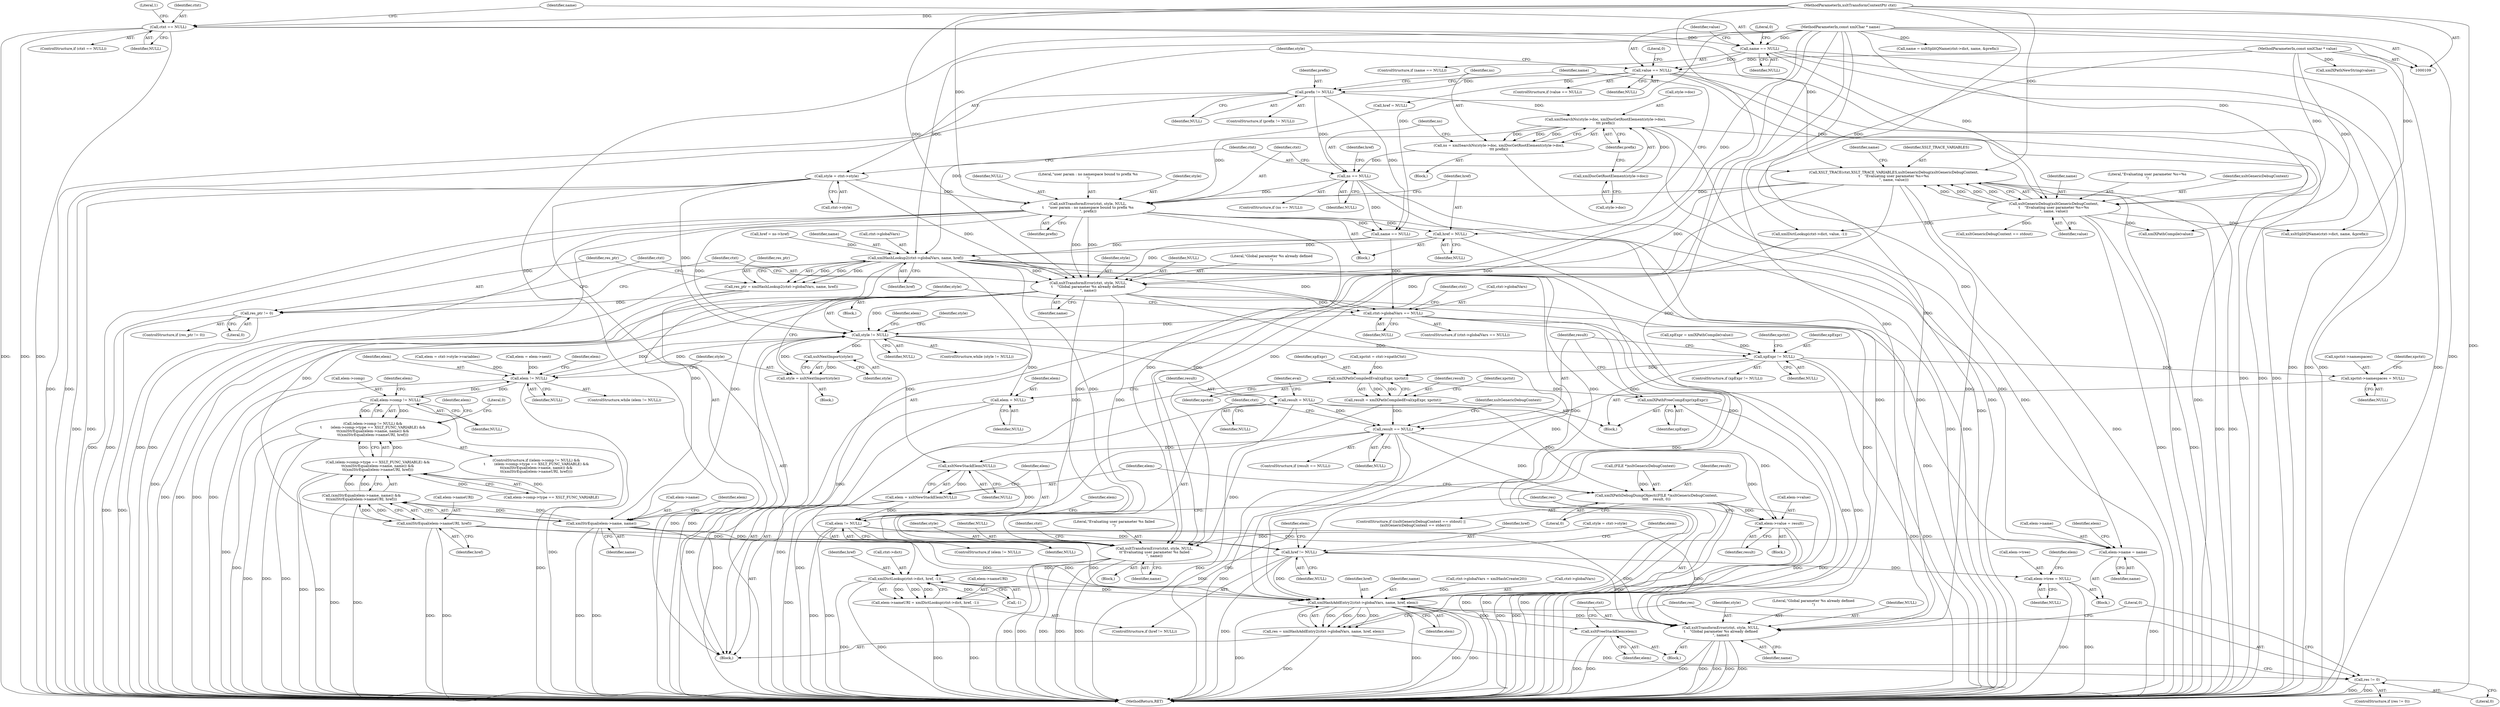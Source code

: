 digraph "1_Chrome_96dbafe288dbe2f0cc45fa3c39daf6d0c37acbab_45@pointer" {
"1000195" [label="(Call,href = NULL)"];
"1000189" [label="(Call,xsltTransformError(ctxt, style, NULL,\n\t    \"user param : no namespace bound to prefix %s\n\", prefix))"];
"1000147" [label="(Call,XSLT_TRACE(ctxt,XSLT_TRACE_VARIABLES,xsltGenericDebug(xsltGenericDebugContext,\n\t    \"Evaluating user parameter %s=%s\n\", name, value)))"];
"1000124" [label="(Call,ctxt == NULL)"];
"1000110" [label="(MethodParameterIn,xsltTransformContextPtr ctxt)"];
"1000150" [label="(Call,xsltGenericDebug(xsltGenericDebugContext,\n\t    \"Evaluating user parameter %s=%s\n\", name, value))"];
"1000131" [label="(Call,name == NULL)"];
"1000111" [label="(MethodParameterIn,const xmlChar * name)"];
"1000137" [label="(Call,value == NULL)"];
"1000112" [label="(MethodParameterIn,const xmlChar * value)"];
"1000142" [label="(Call,style = ctxt->style)"];
"1000185" [label="(Call,ns == NULL)"];
"1000173" [label="(Call,ns = xmlSearchNs(style->doc, xmlDocGetRootElement(style->doc),\n\t\t\t prefix))"];
"1000175" [label="(Call,xmlSearchNs(style->doc, xmlDocGetRootElement(style->doc),\n\t\t\t prefix))"];
"1000179" [label="(Call,xmlDocGetRootElement(style->doc))"];
"1000168" [label="(Call,prefix != NULL)"];
"1000214" [label="(Call,xmlHashLookup2(ctxt->globalVars, name, href))"];
"1000212" [label="(Call,res_ptr = xmlHashLookup2(ctxt->globalVars, name, href))"];
"1000221" [label="(Call,res_ptr != 0)"];
"1000225" [label="(Call,xsltTransformError(ctxt, style, NULL,\n\t    \"Global parameter %s already defined\n\", name))"];
"1000232" [label="(Call,ctxt->globalVars == NULL)"];
"1000244" [label="(Call,style != NULL)"];
"1000256" [label="(Call,elem != NULL)"];
"1000262" [label="(Call,elem->comp != NULL)"];
"1000261" [label="(Call,(elem->comp != NULL) &&\n\t        (elem->comp->type == XSLT_FUNC_VARIABLE) &&\n\t\t(xmlStrEqual(elem->name, name)) &&\n\t\t(xmlStrEqual(elem->nameURI, href)))"];
"1000296" [label="(Call,xsltNextImport(style))"];
"1000294" [label="(Call,style = xsltNextImport(style))"];
"1000303" [label="(Call,elem = NULL)"];
"1000306" [label="(Call,result = NULL)"];
"1000437" [label="(Call,result == NULL)"];
"1000441" [label="(Call,xsltTransformError(ctxt, style, NULL,\n\t\t\"Evaluating user parameter %s failed\n\", name))"];
"1000463" [label="(Call,xmlXPathDebugDumpObject((FILE *)xsltGenericDebugContext,\n\t\t\t\t    result, 0))"];
"1000532" [label="(Call,elem->value = result)"];
"1000471" [label="(Call,xsltNewStackElem(NULL))"];
"1000469" [label="(Call,elem = xsltNewStackElem(NULL))"];
"1000474" [label="(Call,elem != NULL)"];
"1000495" [label="(Call,href != NULL)"];
"1000502" [label="(Call,xmlDictLookup(ctxt->dict, href, -1))"];
"1000498" [label="(Call,elem->nameURI = xmlDictLookup(ctxt->dict, href, -1))"];
"1000539" [label="(Call,xmlHashAddEntry2(ctxt->globalVars, name, href, elem))"];
"1000537" [label="(Call,res = xmlHashAddEntry2(ctxt->globalVars, name, href, elem))"];
"1000547" [label="(Call,res != 0)"];
"1000551" [label="(Call,xsltFreeStackElem(elem))"];
"1000553" [label="(Call,xsltTransformError(ctxt, style, NULL,\n\t    \"Global parameter %s already defined\n\", name))"];
"1000509" [label="(Call,elem->tree = NULL)"];
"1000319" [label="(Call,xpExpr != NULL)"];
"1000389" [label="(Call,xpctxt->namespaces = NULL)"];
"1000401" [label="(Call,xmlXPathCompiledEval(xpExpr, xpctxt))"];
"1000399" [label="(Call,result = xmlXPathCompiledEval(xpExpr, xpctxt))"];
"1000434" [label="(Call,xmlXPathFreeCompExpr(xpExpr))"];
"1000276" [label="(Call,xmlStrEqual(elem->name, name))"];
"1000275" [label="(Call,(xmlStrEqual(elem->name, name)) &&\n\t\t(xmlStrEqual(elem->nameURI, href)))"];
"1000267" [label="(Call,(elem->comp->type == XSLT_FUNC_VARIABLE) &&\n\t\t(xmlStrEqual(elem->name, name)) &&\n\t\t(xmlStrEqual(elem->nameURI, href)))"];
"1000478" [label="(Call,elem->name = name)"];
"1000281" [label="(Call,xmlStrEqual(elem->nameURI, href))"];
"1000396" [label="(Identifier,xpctxt)"];
"1000281" [label="(Call,xmlStrEqual(elem->nameURI, href))"];
"1000175" [label="(Call,xmlSearchNs(style->doc, xmlDocGetRootElement(style->doc),\n\t\t\t prefix))"];
"1000244" [label="(Call,style != NULL)"];
"1000246" [label="(Identifier,NULL)"];
"1000195" [label="(Call,href = NULL)"];
"1000228" [label="(Identifier,NULL)"];
"1000180" [label="(Call,style->doc)"];
"1000249" [label="(Identifier,elem)"];
"1000296" [label="(Call,xsltNextImport(style))"];
"1000449" [label="(Identifier,ctxt)"];
"1000142" [label="(Call,style = ctxt->style)"];
"1000282" [label="(Call,elem->nameURI)"];
"1000468" [label="(Literal,0)"];
"1000314" [label="(Call,xpExpr = xmlXPathCompile(value))"];
"1000153" [label="(Identifier,name)"];
"1000330" [label="(Call,xpctxt = ctxt->xpathCtxt)"];
"1000549" [label="(Literal,0)"];
"1000123" [label="(ControlStructure,if (ctxt == NULL))"];
"1000155" [label="(Call,name = xsltSplitQName(ctxt->dict, name, &prefix))"];
"1000267" [label="(Call,(elem->comp->type == XSLT_FUNC_VARIABLE) &&\n\t\t(xmlStrEqual(elem->name, name)) &&\n\t\t(xmlStrEqual(elem->nameURI, href)))"];
"1000472" [label="(Identifier,NULL)"];
"1000266" [label="(Identifier,NULL)"];
"1000497" [label="(Identifier,NULL)"];
"1000258" [label="(Identifier,NULL)"];
"1000150" [label="(Call,xsltGenericDebug(xsltGenericDebugContext,\n\t    \"Evaluating user parameter %s=%s\n\", name, value))"];
"1000478" [label="(Call,elem->name = name)"];
"1000192" [label="(Identifier,NULL)"];
"1000257" [label="(Identifier,elem)"];
"1000239" [label="(Identifier,ctxt)"];
"1000111" [label="(MethodParameterIn,const xmlChar * name)"];
"1000169" [label="(Identifier,prefix)"];
"1000471" [label="(Call,xsltNewStackElem(NULL))"];
"1000331" [label="(Identifier,xpctxt)"];
"1000439" [label="(Identifier,NULL)"];
"1000112" [label="(MethodParameterIn,const xmlChar * value)"];
"1000458" [label="(Identifier,xsltGenericDebugContext)"];
"1000280" [label="(Identifier,name)"];
"1000513" [label="(Identifier,NULL)"];
"1000546" [label="(ControlStructure,if (res != 0))"];
"1000297" [label="(Identifier,style)"];
"1000276" [label="(Call,xmlStrEqual(elem->name, name))"];
"1000193" [label="(Literal,\"user param : no namespace bound to prefix %s\n\")"];
"1000189" [label="(Call,xsltTransformError(ctxt, style, NULL,\n\t    \"user param : no namespace bound to prefix %s\n\", prefix))"];
"1000560" [label="(Literal,0)"];
"1000212" [label="(Call,res_ptr = xmlHashLookup2(ctxt->globalVars, name, href))"];
"1000318" [label="(ControlStructure,if (xpExpr != NULL))"];
"1000236" [label="(Identifier,NULL)"];
"1000393" [label="(Identifier,NULL)"];
"1000544" [label="(Identifier,href)"];
"1000114" [label="(Block,)"];
"1000551" [label="(Call,xsltFreeStackElem(elem))"];
"1000543" [label="(Identifier,name)"];
"1000277" [label="(Call,elem->name)"];
"1000455" [label="(ControlStructure,if ((xsltGenericDebugContext == stdout) ||\n        (xsltGenericDebugContext == stderr)))"];
"1000477" [label="(Block,)"];
"1000213" [label="(Identifier,res_ptr)"];
"1000194" [label="(Identifier,prefix)"];
"1000502" [label="(Call,xmlDictLookup(ctxt->dict, href, -1))"];
"1000400" [label="(Identifier,result)"];
"1000226" [label="(Identifier,ctxt)"];
"1000320" [label="(Identifier,xpExpr)"];
"1000141" [label="(Literal,0)"];
"1000555" [label="(Identifier,style)"];
"1000445" [label="(Literal,\"Evaluating user parameter %s failed\n\")"];
"1000510" [label="(Call,elem->tree)"];
"1000183" [label="(Identifier,prefix)"];
"1000516" [label="(Identifier,elem)"];
"1000156" [label="(Identifier,name)"];
"1000261" [label="(Call,(elem->comp != NULL) &&\n\t        (elem->comp->type == XSLT_FUNC_VARIABLE) &&\n\t\t(xmlStrEqual(elem->name, name)) &&\n\t\t(xmlStrEqual(elem->nameURI, href)))"];
"1000129" [label="(Literal,1)"];
"1000135" [label="(Literal,0)"];
"1000176" [label="(Call,style->doc)"];
"1000538" [label="(Identifier,res)"];
"1000558" [label="(Identifier,name)"];
"1000500" [label="(Identifier,elem)"];
"1000233" [label="(Call,ctxt->globalVars)"];
"1000219" [label="(Identifier,href)"];
"1000147" [label="(Call,XSLT_TRACE(ctxt,XSLT_TRACE_VARIABLES,xsltGenericDebug(xsltGenericDebugContext,\n\t    \"Evaluating user parameter %s=%s\n\", name, value)))"];
"1000232" [label="(Call,ctxt->globalVars == NULL)"];
"1000469" [label="(Call,elem = xsltNewStackElem(NULL))"];
"1000275" [label="(Call,(xmlStrEqual(elem->name, name)) &&\n\t\t(xmlStrEqual(elem->nameURI, href)))"];
"1000185" [label="(Call,ns == NULL)"];
"1000222" [label="(Identifier,res_ptr)"];
"1000260" [label="(ControlStructure,if ((elem->comp != NULL) &&\n\t        (elem->comp->type == XSLT_FUNC_VARIABLE) &&\n\t\t(xmlStrEqual(elem->name, name)) &&\n\t\t(xmlStrEqual(elem->nameURI, href))))"];
"1000229" [label="(Literal,\"Global parameter %s already defined\n\")"];
"1000475" [label="(Identifier,elem)"];
"1000442" [label="(Identifier,ctxt)"];
"1000557" [label="(Literal,\"Global parameter %s already defined\n\")"];
"1000298" [label="(Call,style = ctxt->style)"];
"1000220" [label="(ControlStructure,if (res_ptr != 0))"];
"1000532" [label="(Call,elem->value = result)"];
"1000305" [label="(Identifier,NULL)"];
"1000470" [label="(Identifier,elem)"];
"1000152" [label="(Literal,\"Evaluating user parameter %s=%s\n\")"];
"1000473" [label="(ControlStructure,if (elem != NULL))"];
"1000207" [label="(Identifier,name)"];
"1000126" [label="(Identifier,NULL)"];
"1000303" [label="(Call,elem = NULL)"];
"1000263" [label="(Call,elem->comp)"];
"1000132" [label="(Identifier,name)"];
"1000463" [label="(Call,xmlXPathDebugDumpObject((FILE *)xsltGenericDebugContext,\n\t\t\t\t    result, 0))"];
"1000214" [label="(Call,xmlHashLookup2(ctxt->globalVars, name, href))"];
"1000137" [label="(Call,value == NULL)"];
"1000285" [label="(Identifier,href)"];
"1000234" [label="(Identifier,ctxt)"];
"1000295" [label="(Identifier,style)"];
"1000191" [label="(Identifier,style)"];
"1000474" [label="(Call,elem != NULL)"];
"1000171" [label="(Block,)"];
"1000256" [label="(Call,elem != NULL)"];
"1000188" [label="(Block,)"];
"1000255" [label="(ControlStructure,while (elem != NULL))"];
"1000536" [label="(Identifier,result)"];
"1000143" [label="(Identifier,style)"];
"1000507" [label="(Call,-1)"];
"1000499" [label="(Call,elem->nameURI)"];
"1000503" [label="(Call,ctxt->dict)"];
"1000550" [label="(Block,)"];
"1000262" [label="(Call,elem->comp != NULL)"];
"1000438" [label="(Identifier,result)"];
"1000154" [label="(Identifier,value)"];
"1000457" [label="(Call,xsltGenericDebugContext == stdout)"];
"1000138" [label="(Identifier,value)"];
"1000237" [label="(Call,ctxt->globalVars = xmlHashCreate(20))"];
"1000554" [label="(Identifier,ctxt)"];
"1000283" [label="(Identifier,elem)"];
"1000268" [label="(Call,elem->comp->type == XSLT_FUNC_VARIABLE)"];
"1000110" [label="(MethodParameterIn,xsltTransformContextPtr ctxt)"];
"1000553" [label="(Call,xsltTransformError(ctxt, style, NULL,\n\t    \"Global parameter %s already defined\n\", name))"];
"1000443" [label="(Identifier,style)"];
"1000537" [label="(Call,res = xmlHashAddEntry2(ctxt->globalVars, name, href, elem))"];
"1000539" [label="(Call,xmlHashAddEntry2(ctxt->globalVars, name, href, elem))"];
"1000545" [label="(Identifier,elem)"];
"1000173" [label="(Call,ns = xmlSearchNs(style->doc, xmlDocGetRootElement(style->doc),\n\t\t\t prefix))"];
"1000170" [label="(Identifier,NULL)"];
"1000552" [label="(Identifier,elem)"];
"1000223" [label="(Literal,0)"];
"1000308" [label="(Identifier,NULL)"];
"1000151" [label="(Identifier,xsltGenericDebugContext)"];
"1000464" [label="(Call,(FILE *)xsltGenericDebugContext)"];
"1000206" [label="(Call,name == NULL)"];
"1000164" [label="(Call,href = NULL)"];
"1000311" [label="(Identifier,eval)"];
"1000496" [label="(Identifier,href)"];
"1000511" [label="(Identifier,elem)"];
"1000495" [label="(Call,href != NULL)"];
"1000494" [label="(ControlStructure,if (href != NULL))"];
"1000498" [label="(Call,elem->nameURI = xmlDictLookup(ctxt->dict, href, -1))"];
"1000197" [label="(Identifier,NULL)"];
"1000149" [label="(Identifier,XSLT_TRACE_VARIABLES)"];
"1000187" [label="(Identifier,NULL)"];
"1000547" [label="(Call,res != 0)"];
"1000479" [label="(Call,elem->name)"];
"1000196" [label="(Identifier,href)"];
"1000225" [label="(Call,xsltTransformError(ctxt, style, NULL,\n\t    \"Global parameter %s already defined\n\", name))"];
"1000304" [label="(Identifier,elem)"];
"1000231" [label="(ControlStructure,if (ctxt->globalVars == NULL))"];
"1000437" [label="(Call,result == NULL)"];
"1000167" [label="(ControlStructure,if (prefix != NULL))"];
"1000248" [label="(Call,elem = ctxt->style->variables)"];
"1000509" [label="(Call,elem->tree = NULL)"];
"1000307" [label="(Identifier,result)"];
"1000148" [label="(Identifier,ctxt)"];
"1000390" [label="(Call,xpctxt->namespaces)"];
"1000289" [label="(Call,elem = elem->next)"];
"1000487" [label="(Call,xmlDictLookup(ctxt->dict, value, -1))"];
"1000548" [label="(Identifier,res)"];
"1000403" [label="(Identifier,xpctxt)"];
"1000506" [label="(Identifier,href)"];
"1000243" [label="(ControlStructure,while (style != NULL))"];
"1000476" [label="(Identifier,NULL)"];
"1000299" [label="(Identifier,style)"];
"1000190" [label="(Identifier,ctxt)"];
"1000533" [label="(Call,elem->value)"];
"1000124" [label="(Call,ctxt == NULL)"];
"1000399" [label="(Call,result = xmlXPathCompiledEval(xpExpr, xpctxt))"];
"1000446" [label="(Identifier,name)"];
"1000480" [label="(Identifier,elem)"];
"1000144" [label="(Call,ctxt->style)"];
"1000531" [label="(Block,)"];
"1000556" [label="(Identifier,NULL)"];
"1000157" [label="(Call,xsltSplitQName(ctxt->dict, name, &prefix))"];
"1000321" [label="(Identifier,NULL)"];
"1000294" [label="(Call,style = xsltNextImport(style))"];
"1000200" [label="(Call,href = ns->href)"];
"1000168" [label="(Call,prefix != NULL)"];
"1000316" [label="(Call,xmlXPathCompile(value))"];
"1000528" [label="(Call,xmlXPathNewString(value))"];
"1000227" [label="(Identifier,style)"];
"1000436" [label="(ControlStructure,if (result == NULL))"];
"1000186" [label="(Identifier,ns)"];
"1000136" [label="(ControlStructure,if (value == NULL))"];
"1000319" [label="(Call,xpExpr != NULL)"];
"1000440" [label="(Block,)"];
"1000467" [label="(Identifier,result)"];
"1000174" [label="(Identifier,ns)"];
"1000406" [label="(Identifier,xpctxt)"];
"1000131" [label="(Call,name == NULL)"];
"1000290" [label="(Identifier,elem)"];
"1000133" [label="(Identifier,NULL)"];
"1000221" [label="(Call,res_ptr != 0)"];
"1000230" [label="(Identifier,name)"];
"1000401" [label="(Call,xmlXPathCompiledEval(xpExpr, xpctxt))"];
"1000485" [label="(Identifier,elem)"];
"1000184" [label="(ControlStructure,if (ns == NULL))"];
"1000271" [label="(Identifier,elem)"];
"1000201" [label="(Identifier,href)"];
"1000125" [label="(Identifier,ctxt)"];
"1000561" [label="(MethodReturn,RET)"];
"1000306" [label="(Call,result = NULL)"];
"1000139" [label="(Identifier,NULL)"];
"1000540" [label="(Call,ctxt->globalVars)"];
"1000247" [label="(Block,)"];
"1000224" [label="(Block,)"];
"1000288" [label="(Literal,0)"];
"1000322" [label="(Block,)"];
"1000264" [label="(Identifier,elem)"];
"1000444" [label="(Identifier,NULL)"];
"1000482" [label="(Identifier,name)"];
"1000130" [label="(ControlStructure,if (name == NULL))"];
"1000389" [label="(Call,xpctxt->namespaces = NULL)"];
"1000245" [label="(Identifier,style)"];
"1000434" [label="(Call,xmlXPathFreeCompExpr(xpExpr))"];
"1000402" [label="(Identifier,xpExpr)"];
"1000218" [label="(Identifier,name)"];
"1000435" [label="(Identifier,xpExpr)"];
"1000179" [label="(Call,xmlDocGetRootElement(style->doc))"];
"1000441" [label="(Call,xsltTransformError(ctxt, style, NULL,\n\t\t\"Evaluating user parameter %s failed\n\", name))"];
"1000215" [label="(Call,ctxt->globalVars)"];
"1000195" -> "1000188"  [label="AST: "];
"1000195" -> "1000197"  [label="CFG: "];
"1000196" -> "1000195"  [label="AST: "];
"1000197" -> "1000195"  [label="AST: "];
"1000207" -> "1000195"  [label="CFG: "];
"1000195" -> "1000561"  [label="DDG: "];
"1000189" -> "1000195"  [label="DDG: "];
"1000195" -> "1000214"  [label="DDG: "];
"1000189" -> "1000188"  [label="AST: "];
"1000189" -> "1000194"  [label="CFG: "];
"1000190" -> "1000189"  [label="AST: "];
"1000191" -> "1000189"  [label="AST: "];
"1000192" -> "1000189"  [label="AST: "];
"1000193" -> "1000189"  [label="AST: "];
"1000194" -> "1000189"  [label="AST: "];
"1000196" -> "1000189"  [label="CFG: "];
"1000189" -> "1000561"  [label="DDG: "];
"1000189" -> "1000561"  [label="DDG: "];
"1000189" -> "1000561"  [label="DDG: "];
"1000189" -> "1000561"  [label="DDG: "];
"1000147" -> "1000189"  [label="DDG: "];
"1000110" -> "1000189"  [label="DDG: "];
"1000142" -> "1000189"  [label="DDG: "];
"1000185" -> "1000189"  [label="DDG: "];
"1000175" -> "1000189"  [label="DDG: "];
"1000189" -> "1000206"  [label="DDG: "];
"1000189" -> "1000225"  [label="DDG: "];
"1000189" -> "1000225"  [label="DDG: "];
"1000189" -> "1000244"  [label="DDG: "];
"1000189" -> "1000441"  [label="DDG: "];
"1000189" -> "1000553"  [label="DDG: "];
"1000147" -> "1000114"  [label="AST: "];
"1000147" -> "1000150"  [label="CFG: "];
"1000148" -> "1000147"  [label="AST: "];
"1000149" -> "1000147"  [label="AST: "];
"1000150" -> "1000147"  [label="AST: "];
"1000156" -> "1000147"  [label="CFG: "];
"1000147" -> "1000561"  [label="DDG: "];
"1000147" -> "1000561"  [label="DDG: "];
"1000147" -> "1000561"  [label="DDG: "];
"1000147" -> "1000561"  [label="DDG: "];
"1000124" -> "1000147"  [label="DDG: "];
"1000110" -> "1000147"  [label="DDG: "];
"1000150" -> "1000147"  [label="DDG: "];
"1000150" -> "1000147"  [label="DDG: "];
"1000150" -> "1000147"  [label="DDG: "];
"1000150" -> "1000147"  [label="DDG: "];
"1000147" -> "1000225"  [label="DDG: "];
"1000147" -> "1000441"  [label="DDG: "];
"1000147" -> "1000553"  [label="DDG: "];
"1000124" -> "1000123"  [label="AST: "];
"1000124" -> "1000126"  [label="CFG: "];
"1000125" -> "1000124"  [label="AST: "];
"1000126" -> "1000124"  [label="AST: "];
"1000129" -> "1000124"  [label="CFG: "];
"1000132" -> "1000124"  [label="CFG: "];
"1000124" -> "1000561"  [label="DDG: "];
"1000124" -> "1000561"  [label="DDG: "];
"1000124" -> "1000561"  [label="DDG: "];
"1000110" -> "1000124"  [label="DDG: "];
"1000124" -> "1000131"  [label="DDG: "];
"1000110" -> "1000109"  [label="AST: "];
"1000110" -> "1000561"  [label="DDG: "];
"1000110" -> "1000225"  [label="DDG: "];
"1000110" -> "1000441"  [label="DDG: "];
"1000110" -> "1000553"  [label="DDG: "];
"1000150" -> "1000154"  [label="CFG: "];
"1000151" -> "1000150"  [label="AST: "];
"1000152" -> "1000150"  [label="AST: "];
"1000153" -> "1000150"  [label="AST: "];
"1000154" -> "1000150"  [label="AST: "];
"1000150" -> "1000561"  [label="DDG: "];
"1000150" -> "1000561"  [label="DDG: "];
"1000131" -> "1000150"  [label="DDG: "];
"1000111" -> "1000150"  [label="DDG: "];
"1000137" -> "1000150"  [label="DDG: "];
"1000112" -> "1000150"  [label="DDG: "];
"1000150" -> "1000157"  [label="DDG: "];
"1000150" -> "1000316"  [label="DDG: "];
"1000150" -> "1000457"  [label="DDG: "];
"1000150" -> "1000487"  [label="DDG: "];
"1000131" -> "1000130"  [label="AST: "];
"1000131" -> "1000133"  [label="CFG: "];
"1000132" -> "1000131"  [label="AST: "];
"1000133" -> "1000131"  [label="AST: "];
"1000135" -> "1000131"  [label="CFG: "];
"1000138" -> "1000131"  [label="CFG: "];
"1000131" -> "1000561"  [label="DDG: "];
"1000131" -> "1000561"  [label="DDG: "];
"1000131" -> "1000561"  [label="DDG: "];
"1000111" -> "1000131"  [label="DDG: "];
"1000131" -> "1000137"  [label="DDG: "];
"1000111" -> "1000109"  [label="AST: "];
"1000111" -> "1000561"  [label="DDG: "];
"1000111" -> "1000155"  [label="DDG: "];
"1000111" -> "1000157"  [label="DDG: "];
"1000111" -> "1000206"  [label="DDG: "];
"1000111" -> "1000214"  [label="DDG: "];
"1000111" -> "1000225"  [label="DDG: "];
"1000111" -> "1000276"  [label="DDG: "];
"1000111" -> "1000441"  [label="DDG: "];
"1000111" -> "1000478"  [label="DDG: "];
"1000111" -> "1000539"  [label="DDG: "];
"1000111" -> "1000553"  [label="DDG: "];
"1000137" -> "1000136"  [label="AST: "];
"1000137" -> "1000139"  [label="CFG: "];
"1000138" -> "1000137"  [label="AST: "];
"1000139" -> "1000137"  [label="AST: "];
"1000141" -> "1000137"  [label="CFG: "];
"1000143" -> "1000137"  [label="CFG: "];
"1000137" -> "1000561"  [label="DDG: "];
"1000137" -> "1000561"  [label="DDG: "];
"1000137" -> "1000561"  [label="DDG: "];
"1000112" -> "1000137"  [label="DDG: "];
"1000137" -> "1000164"  [label="DDG: "];
"1000137" -> "1000168"  [label="DDG: "];
"1000112" -> "1000109"  [label="AST: "];
"1000112" -> "1000561"  [label="DDG: "];
"1000112" -> "1000316"  [label="DDG: "];
"1000112" -> "1000487"  [label="DDG: "];
"1000112" -> "1000528"  [label="DDG: "];
"1000142" -> "1000114"  [label="AST: "];
"1000142" -> "1000144"  [label="CFG: "];
"1000143" -> "1000142"  [label="AST: "];
"1000144" -> "1000142"  [label="AST: "];
"1000148" -> "1000142"  [label="CFG: "];
"1000142" -> "1000561"  [label="DDG: "];
"1000142" -> "1000561"  [label="DDG: "];
"1000142" -> "1000225"  [label="DDG: "];
"1000142" -> "1000244"  [label="DDG: "];
"1000185" -> "1000184"  [label="AST: "];
"1000185" -> "1000187"  [label="CFG: "];
"1000186" -> "1000185"  [label="AST: "];
"1000187" -> "1000185"  [label="AST: "];
"1000190" -> "1000185"  [label="CFG: "];
"1000201" -> "1000185"  [label="CFG: "];
"1000185" -> "1000561"  [label="DDG: "];
"1000185" -> "1000561"  [label="DDG: "];
"1000173" -> "1000185"  [label="DDG: "];
"1000168" -> "1000185"  [label="DDG: "];
"1000185" -> "1000206"  [label="DDG: "];
"1000173" -> "1000171"  [label="AST: "];
"1000173" -> "1000175"  [label="CFG: "];
"1000174" -> "1000173"  [label="AST: "];
"1000175" -> "1000173"  [label="AST: "];
"1000186" -> "1000173"  [label="CFG: "];
"1000173" -> "1000561"  [label="DDG: "];
"1000175" -> "1000173"  [label="DDG: "];
"1000175" -> "1000173"  [label="DDG: "];
"1000175" -> "1000173"  [label="DDG: "];
"1000175" -> "1000183"  [label="CFG: "];
"1000176" -> "1000175"  [label="AST: "];
"1000179" -> "1000175"  [label="AST: "];
"1000183" -> "1000175"  [label="AST: "];
"1000175" -> "1000561"  [label="DDG: "];
"1000175" -> "1000561"  [label="DDG: "];
"1000175" -> "1000561"  [label="DDG: "];
"1000179" -> "1000175"  [label="DDG: "];
"1000168" -> "1000175"  [label="DDG: "];
"1000179" -> "1000180"  [label="CFG: "];
"1000180" -> "1000179"  [label="AST: "];
"1000183" -> "1000179"  [label="CFG: "];
"1000168" -> "1000167"  [label="AST: "];
"1000168" -> "1000170"  [label="CFG: "];
"1000169" -> "1000168"  [label="AST: "];
"1000170" -> "1000168"  [label="AST: "];
"1000174" -> "1000168"  [label="CFG: "];
"1000207" -> "1000168"  [label="CFG: "];
"1000168" -> "1000561"  [label="DDG: "];
"1000168" -> "1000561"  [label="DDG: "];
"1000168" -> "1000206"  [label="DDG: "];
"1000214" -> "1000212"  [label="AST: "];
"1000214" -> "1000219"  [label="CFG: "];
"1000215" -> "1000214"  [label="AST: "];
"1000218" -> "1000214"  [label="AST: "];
"1000219" -> "1000214"  [label="AST: "];
"1000212" -> "1000214"  [label="CFG: "];
"1000214" -> "1000561"  [label="DDG: "];
"1000214" -> "1000561"  [label="DDG: "];
"1000214" -> "1000212"  [label="DDG: "];
"1000214" -> "1000212"  [label="DDG: "];
"1000214" -> "1000212"  [label="DDG: "];
"1000206" -> "1000214"  [label="DDG: "];
"1000200" -> "1000214"  [label="DDG: "];
"1000164" -> "1000214"  [label="DDG: "];
"1000214" -> "1000225"  [label="DDG: "];
"1000214" -> "1000232"  [label="DDG: "];
"1000214" -> "1000276"  [label="DDG: "];
"1000214" -> "1000281"  [label="DDG: "];
"1000214" -> "1000441"  [label="DDG: "];
"1000214" -> "1000478"  [label="DDG: "];
"1000214" -> "1000495"  [label="DDG: "];
"1000214" -> "1000539"  [label="DDG: "];
"1000214" -> "1000539"  [label="DDG: "];
"1000212" -> "1000114"  [label="AST: "];
"1000213" -> "1000212"  [label="AST: "];
"1000222" -> "1000212"  [label="CFG: "];
"1000212" -> "1000561"  [label="DDG: "];
"1000212" -> "1000221"  [label="DDG: "];
"1000221" -> "1000220"  [label="AST: "];
"1000221" -> "1000223"  [label="CFG: "];
"1000222" -> "1000221"  [label="AST: "];
"1000223" -> "1000221"  [label="AST: "];
"1000226" -> "1000221"  [label="CFG: "];
"1000234" -> "1000221"  [label="CFG: "];
"1000221" -> "1000561"  [label="DDG: "];
"1000221" -> "1000561"  [label="DDG: "];
"1000225" -> "1000224"  [label="AST: "];
"1000225" -> "1000230"  [label="CFG: "];
"1000226" -> "1000225"  [label="AST: "];
"1000227" -> "1000225"  [label="AST: "];
"1000228" -> "1000225"  [label="AST: "];
"1000229" -> "1000225"  [label="AST: "];
"1000230" -> "1000225"  [label="AST: "];
"1000234" -> "1000225"  [label="CFG: "];
"1000225" -> "1000561"  [label="DDG: "];
"1000225" -> "1000561"  [label="DDG: "];
"1000225" -> "1000561"  [label="DDG: "];
"1000206" -> "1000225"  [label="DDG: "];
"1000225" -> "1000232"  [label="DDG: "];
"1000225" -> "1000244"  [label="DDG: "];
"1000225" -> "1000276"  [label="DDG: "];
"1000225" -> "1000441"  [label="DDG: "];
"1000225" -> "1000441"  [label="DDG: "];
"1000225" -> "1000478"  [label="DDG: "];
"1000225" -> "1000539"  [label="DDG: "];
"1000225" -> "1000553"  [label="DDG: "];
"1000232" -> "1000231"  [label="AST: "];
"1000232" -> "1000236"  [label="CFG: "];
"1000233" -> "1000232"  [label="AST: "];
"1000236" -> "1000232"  [label="AST: "];
"1000239" -> "1000232"  [label="CFG: "];
"1000245" -> "1000232"  [label="CFG: "];
"1000232" -> "1000561"  [label="DDG: "];
"1000232" -> "1000561"  [label="DDG: "];
"1000206" -> "1000232"  [label="DDG: "];
"1000232" -> "1000244"  [label="DDG: "];
"1000232" -> "1000539"  [label="DDG: "];
"1000244" -> "1000243"  [label="AST: "];
"1000244" -> "1000246"  [label="CFG: "];
"1000245" -> "1000244"  [label="AST: "];
"1000246" -> "1000244"  [label="AST: "];
"1000249" -> "1000244"  [label="CFG: "];
"1000299" -> "1000244"  [label="CFG: "];
"1000244" -> "1000561"  [label="DDG: "];
"1000244" -> "1000561"  [label="DDG: "];
"1000294" -> "1000244"  [label="DDG: "];
"1000256" -> "1000244"  [label="DDG: "];
"1000244" -> "1000256"  [label="DDG: "];
"1000244" -> "1000296"  [label="DDG: "];
"1000244" -> "1000303"  [label="DDG: "];
"1000244" -> "1000306"  [label="DDG: "];
"1000244" -> "1000319"  [label="DDG: "];
"1000244" -> "1000471"  [label="DDG: "];
"1000256" -> "1000255"  [label="AST: "];
"1000256" -> "1000258"  [label="CFG: "];
"1000257" -> "1000256"  [label="AST: "];
"1000258" -> "1000256"  [label="AST: "];
"1000264" -> "1000256"  [label="CFG: "];
"1000295" -> "1000256"  [label="CFG: "];
"1000256" -> "1000561"  [label="DDG: "];
"1000256" -> "1000561"  [label="DDG: "];
"1000289" -> "1000256"  [label="DDG: "];
"1000248" -> "1000256"  [label="DDG: "];
"1000262" -> "1000256"  [label="DDG: "];
"1000256" -> "1000262"  [label="DDG: "];
"1000262" -> "1000261"  [label="AST: "];
"1000262" -> "1000266"  [label="CFG: "];
"1000263" -> "1000262"  [label="AST: "];
"1000266" -> "1000262"  [label="AST: "];
"1000271" -> "1000262"  [label="CFG: "];
"1000261" -> "1000262"  [label="CFG: "];
"1000262" -> "1000561"  [label="DDG: "];
"1000262" -> "1000561"  [label="DDG: "];
"1000262" -> "1000261"  [label="DDG: "];
"1000262" -> "1000261"  [label="DDG: "];
"1000261" -> "1000260"  [label="AST: "];
"1000261" -> "1000267"  [label="CFG: "];
"1000267" -> "1000261"  [label="AST: "];
"1000288" -> "1000261"  [label="CFG: "];
"1000290" -> "1000261"  [label="CFG: "];
"1000261" -> "1000561"  [label="DDG: "];
"1000261" -> "1000561"  [label="DDG: "];
"1000261" -> "1000561"  [label="DDG: "];
"1000267" -> "1000261"  [label="DDG: "];
"1000267" -> "1000261"  [label="DDG: "];
"1000296" -> "1000294"  [label="AST: "];
"1000296" -> "1000297"  [label="CFG: "];
"1000297" -> "1000296"  [label="AST: "];
"1000294" -> "1000296"  [label="CFG: "];
"1000296" -> "1000294"  [label="DDG: "];
"1000294" -> "1000247"  [label="AST: "];
"1000295" -> "1000294"  [label="AST: "];
"1000245" -> "1000294"  [label="CFG: "];
"1000294" -> "1000561"  [label="DDG: "];
"1000303" -> "1000114"  [label="AST: "];
"1000303" -> "1000305"  [label="CFG: "];
"1000304" -> "1000303"  [label="AST: "];
"1000305" -> "1000303"  [label="AST: "];
"1000307" -> "1000303"  [label="CFG: "];
"1000303" -> "1000561"  [label="DDG: "];
"1000306" -> "1000114"  [label="AST: "];
"1000306" -> "1000308"  [label="CFG: "];
"1000307" -> "1000306"  [label="AST: "];
"1000308" -> "1000306"  [label="AST: "];
"1000311" -> "1000306"  [label="CFG: "];
"1000306" -> "1000561"  [label="DDG: "];
"1000306" -> "1000437"  [label="DDG: "];
"1000306" -> "1000463"  [label="DDG: "];
"1000306" -> "1000532"  [label="DDG: "];
"1000437" -> "1000436"  [label="AST: "];
"1000437" -> "1000439"  [label="CFG: "];
"1000438" -> "1000437"  [label="AST: "];
"1000439" -> "1000437"  [label="AST: "];
"1000442" -> "1000437"  [label="CFG: "];
"1000458" -> "1000437"  [label="CFG: "];
"1000437" -> "1000561"  [label="DDG: "];
"1000437" -> "1000561"  [label="DDG: "];
"1000399" -> "1000437"  [label="DDG: "];
"1000319" -> "1000437"  [label="DDG: "];
"1000437" -> "1000441"  [label="DDG: "];
"1000437" -> "1000463"  [label="DDG: "];
"1000437" -> "1000471"  [label="DDG: "];
"1000437" -> "1000532"  [label="DDG: "];
"1000441" -> "1000440"  [label="AST: "];
"1000441" -> "1000446"  [label="CFG: "];
"1000442" -> "1000441"  [label="AST: "];
"1000443" -> "1000441"  [label="AST: "];
"1000444" -> "1000441"  [label="AST: "];
"1000445" -> "1000441"  [label="AST: "];
"1000446" -> "1000441"  [label="AST: "];
"1000449" -> "1000441"  [label="CFG: "];
"1000441" -> "1000561"  [label="DDG: "];
"1000441" -> "1000561"  [label="DDG: "];
"1000441" -> "1000561"  [label="DDG: "];
"1000441" -> "1000561"  [label="DDG: "];
"1000441" -> "1000561"  [label="DDG: "];
"1000298" -> "1000441"  [label="DDG: "];
"1000276" -> "1000441"  [label="DDG: "];
"1000463" -> "1000455"  [label="AST: "];
"1000463" -> "1000468"  [label="CFG: "];
"1000464" -> "1000463"  [label="AST: "];
"1000467" -> "1000463"  [label="AST: "];
"1000468" -> "1000463"  [label="AST: "];
"1000470" -> "1000463"  [label="CFG: "];
"1000463" -> "1000561"  [label="DDG: "];
"1000463" -> "1000561"  [label="DDG: "];
"1000463" -> "1000561"  [label="DDG: "];
"1000464" -> "1000463"  [label="DDG: "];
"1000463" -> "1000532"  [label="DDG: "];
"1000532" -> "1000531"  [label="AST: "];
"1000532" -> "1000536"  [label="CFG: "];
"1000533" -> "1000532"  [label="AST: "];
"1000536" -> "1000532"  [label="AST: "];
"1000538" -> "1000532"  [label="CFG: "];
"1000532" -> "1000561"  [label="DDG: "];
"1000532" -> "1000561"  [label="DDG: "];
"1000471" -> "1000469"  [label="AST: "];
"1000471" -> "1000472"  [label="CFG: "];
"1000472" -> "1000471"  [label="AST: "];
"1000469" -> "1000471"  [label="CFG: "];
"1000471" -> "1000469"  [label="DDG: "];
"1000471" -> "1000474"  [label="DDG: "];
"1000469" -> "1000114"  [label="AST: "];
"1000470" -> "1000469"  [label="AST: "];
"1000475" -> "1000469"  [label="CFG: "];
"1000469" -> "1000561"  [label="DDG: "];
"1000469" -> "1000474"  [label="DDG: "];
"1000474" -> "1000473"  [label="AST: "];
"1000474" -> "1000476"  [label="CFG: "];
"1000475" -> "1000474"  [label="AST: "];
"1000476" -> "1000474"  [label="AST: "];
"1000480" -> "1000474"  [label="CFG: "];
"1000538" -> "1000474"  [label="CFG: "];
"1000474" -> "1000561"  [label="DDG: "];
"1000474" -> "1000561"  [label="DDG: "];
"1000474" -> "1000495"  [label="DDG: "];
"1000474" -> "1000539"  [label="DDG: "];
"1000474" -> "1000553"  [label="DDG: "];
"1000495" -> "1000494"  [label="AST: "];
"1000495" -> "1000497"  [label="CFG: "];
"1000496" -> "1000495"  [label="AST: "];
"1000497" -> "1000495"  [label="AST: "];
"1000500" -> "1000495"  [label="CFG: "];
"1000511" -> "1000495"  [label="CFG: "];
"1000495" -> "1000561"  [label="DDG: "];
"1000281" -> "1000495"  [label="DDG: "];
"1000495" -> "1000502"  [label="DDG: "];
"1000495" -> "1000509"  [label="DDG: "];
"1000495" -> "1000539"  [label="DDG: "];
"1000495" -> "1000553"  [label="DDG: "];
"1000502" -> "1000498"  [label="AST: "];
"1000502" -> "1000507"  [label="CFG: "];
"1000503" -> "1000502"  [label="AST: "];
"1000506" -> "1000502"  [label="AST: "];
"1000507" -> "1000502"  [label="AST: "];
"1000498" -> "1000502"  [label="CFG: "];
"1000502" -> "1000561"  [label="DDG: "];
"1000502" -> "1000561"  [label="DDG: "];
"1000502" -> "1000498"  [label="DDG: "];
"1000502" -> "1000498"  [label="DDG: "];
"1000502" -> "1000498"  [label="DDG: "];
"1000487" -> "1000502"  [label="DDG: "];
"1000507" -> "1000502"  [label="DDG: "];
"1000502" -> "1000539"  [label="DDG: "];
"1000498" -> "1000494"  [label="AST: "];
"1000499" -> "1000498"  [label="AST: "];
"1000511" -> "1000498"  [label="CFG: "];
"1000498" -> "1000561"  [label="DDG: "];
"1000498" -> "1000561"  [label="DDG: "];
"1000539" -> "1000537"  [label="AST: "];
"1000539" -> "1000545"  [label="CFG: "];
"1000540" -> "1000539"  [label="AST: "];
"1000543" -> "1000539"  [label="AST: "];
"1000544" -> "1000539"  [label="AST: "];
"1000545" -> "1000539"  [label="AST: "];
"1000537" -> "1000539"  [label="CFG: "];
"1000539" -> "1000561"  [label="DDG: "];
"1000539" -> "1000561"  [label="DDG: "];
"1000539" -> "1000561"  [label="DDG: "];
"1000539" -> "1000561"  [label="DDG: "];
"1000539" -> "1000537"  [label="DDG: "];
"1000539" -> "1000537"  [label="DDG: "];
"1000539" -> "1000537"  [label="DDG: "];
"1000539" -> "1000537"  [label="DDG: "];
"1000237" -> "1000539"  [label="DDG: "];
"1000276" -> "1000539"  [label="DDG: "];
"1000281" -> "1000539"  [label="DDG: "];
"1000539" -> "1000551"  [label="DDG: "];
"1000539" -> "1000553"  [label="DDG: "];
"1000537" -> "1000114"  [label="AST: "];
"1000538" -> "1000537"  [label="AST: "];
"1000548" -> "1000537"  [label="CFG: "];
"1000537" -> "1000561"  [label="DDG: "];
"1000537" -> "1000547"  [label="DDG: "];
"1000547" -> "1000546"  [label="AST: "];
"1000547" -> "1000549"  [label="CFG: "];
"1000548" -> "1000547"  [label="AST: "];
"1000549" -> "1000547"  [label="AST: "];
"1000552" -> "1000547"  [label="CFG: "];
"1000560" -> "1000547"  [label="CFG: "];
"1000547" -> "1000561"  [label="DDG: "];
"1000547" -> "1000561"  [label="DDG: "];
"1000551" -> "1000550"  [label="AST: "];
"1000551" -> "1000552"  [label="CFG: "];
"1000552" -> "1000551"  [label="AST: "];
"1000554" -> "1000551"  [label="CFG: "];
"1000551" -> "1000561"  [label="DDG: "];
"1000551" -> "1000561"  [label="DDG: "];
"1000553" -> "1000550"  [label="AST: "];
"1000553" -> "1000558"  [label="CFG: "];
"1000554" -> "1000553"  [label="AST: "];
"1000555" -> "1000553"  [label="AST: "];
"1000556" -> "1000553"  [label="AST: "];
"1000557" -> "1000553"  [label="AST: "];
"1000558" -> "1000553"  [label="AST: "];
"1000560" -> "1000553"  [label="CFG: "];
"1000553" -> "1000561"  [label="DDG: "];
"1000553" -> "1000561"  [label="DDG: "];
"1000553" -> "1000561"  [label="DDG: "];
"1000553" -> "1000561"  [label="DDG: "];
"1000553" -> "1000561"  [label="DDG: "];
"1000298" -> "1000553"  [label="DDG: "];
"1000509" -> "1000477"  [label="AST: "];
"1000509" -> "1000513"  [label="CFG: "];
"1000510" -> "1000509"  [label="AST: "];
"1000513" -> "1000509"  [label="AST: "];
"1000516" -> "1000509"  [label="CFG: "];
"1000509" -> "1000561"  [label="DDG: "];
"1000509" -> "1000561"  [label="DDG: "];
"1000319" -> "1000318"  [label="AST: "];
"1000319" -> "1000321"  [label="CFG: "];
"1000320" -> "1000319"  [label="AST: "];
"1000321" -> "1000319"  [label="AST: "];
"1000331" -> "1000319"  [label="CFG: "];
"1000438" -> "1000319"  [label="CFG: "];
"1000319" -> "1000561"  [label="DDG: "];
"1000319" -> "1000561"  [label="DDG: "];
"1000314" -> "1000319"  [label="DDG: "];
"1000319" -> "1000389"  [label="DDG: "];
"1000319" -> "1000401"  [label="DDG: "];
"1000389" -> "1000322"  [label="AST: "];
"1000389" -> "1000393"  [label="CFG: "];
"1000390" -> "1000389"  [label="AST: "];
"1000393" -> "1000389"  [label="AST: "];
"1000396" -> "1000389"  [label="CFG: "];
"1000401" -> "1000399"  [label="AST: "];
"1000401" -> "1000403"  [label="CFG: "];
"1000402" -> "1000401"  [label="AST: "];
"1000403" -> "1000401"  [label="AST: "];
"1000399" -> "1000401"  [label="CFG: "];
"1000401" -> "1000561"  [label="DDG: "];
"1000401" -> "1000399"  [label="DDG: "];
"1000401" -> "1000399"  [label="DDG: "];
"1000330" -> "1000401"  [label="DDG: "];
"1000401" -> "1000434"  [label="DDG: "];
"1000399" -> "1000322"  [label="AST: "];
"1000400" -> "1000399"  [label="AST: "];
"1000406" -> "1000399"  [label="CFG: "];
"1000399" -> "1000561"  [label="DDG: "];
"1000434" -> "1000322"  [label="AST: "];
"1000434" -> "1000435"  [label="CFG: "];
"1000435" -> "1000434"  [label="AST: "];
"1000438" -> "1000434"  [label="CFG: "];
"1000434" -> "1000561"  [label="DDG: "];
"1000434" -> "1000561"  [label="DDG: "];
"1000276" -> "1000275"  [label="AST: "];
"1000276" -> "1000280"  [label="CFG: "];
"1000277" -> "1000276"  [label="AST: "];
"1000280" -> "1000276"  [label="AST: "];
"1000283" -> "1000276"  [label="CFG: "];
"1000275" -> "1000276"  [label="CFG: "];
"1000276" -> "1000561"  [label="DDG: "];
"1000276" -> "1000561"  [label="DDG: "];
"1000276" -> "1000275"  [label="DDG: "];
"1000276" -> "1000275"  [label="DDG: "];
"1000276" -> "1000478"  [label="DDG: "];
"1000275" -> "1000267"  [label="AST: "];
"1000275" -> "1000281"  [label="CFG: "];
"1000281" -> "1000275"  [label="AST: "];
"1000267" -> "1000275"  [label="CFG: "];
"1000275" -> "1000561"  [label="DDG: "];
"1000275" -> "1000561"  [label="DDG: "];
"1000275" -> "1000267"  [label="DDG: "];
"1000275" -> "1000267"  [label="DDG: "];
"1000281" -> "1000275"  [label="DDG: "];
"1000281" -> "1000275"  [label="DDG: "];
"1000267" -> "1000268"  [label="CFG: "];
"1000268" -> "1000267"  [label="AST: "];
"1000267" -> "1000561"  [label="DDG: "];
"1000267" -> "1000561"  [label="DDG: "];
"1000268" -> "1000267"  [label="DDG: "];
"1000268" -> "1000267"  [label="DDG: "];
"1000478" -> "1000477"  [label="AST: "];
"1000478" -> "1000482"  [label="CFG: "];
"1000479" -> "1000478"  [label="AST: "];
"1000482" -> "1000478"  [label="AST: "];
"1000485" -> "1000478"  [label="CFG: "];
"1000478" -> "1000561"  [label="DDG: "];
"1000281" -> "1000285"  [label="CFG: "];
"1000282" -> "1000281"  [label="AST: "];
"1000285" -> "1000281"  [label="AST: "];
"1000281" -> "1000561"  [label="DDG: "];
"1000281" -> "1000561"  [label="DDG: "];
}
